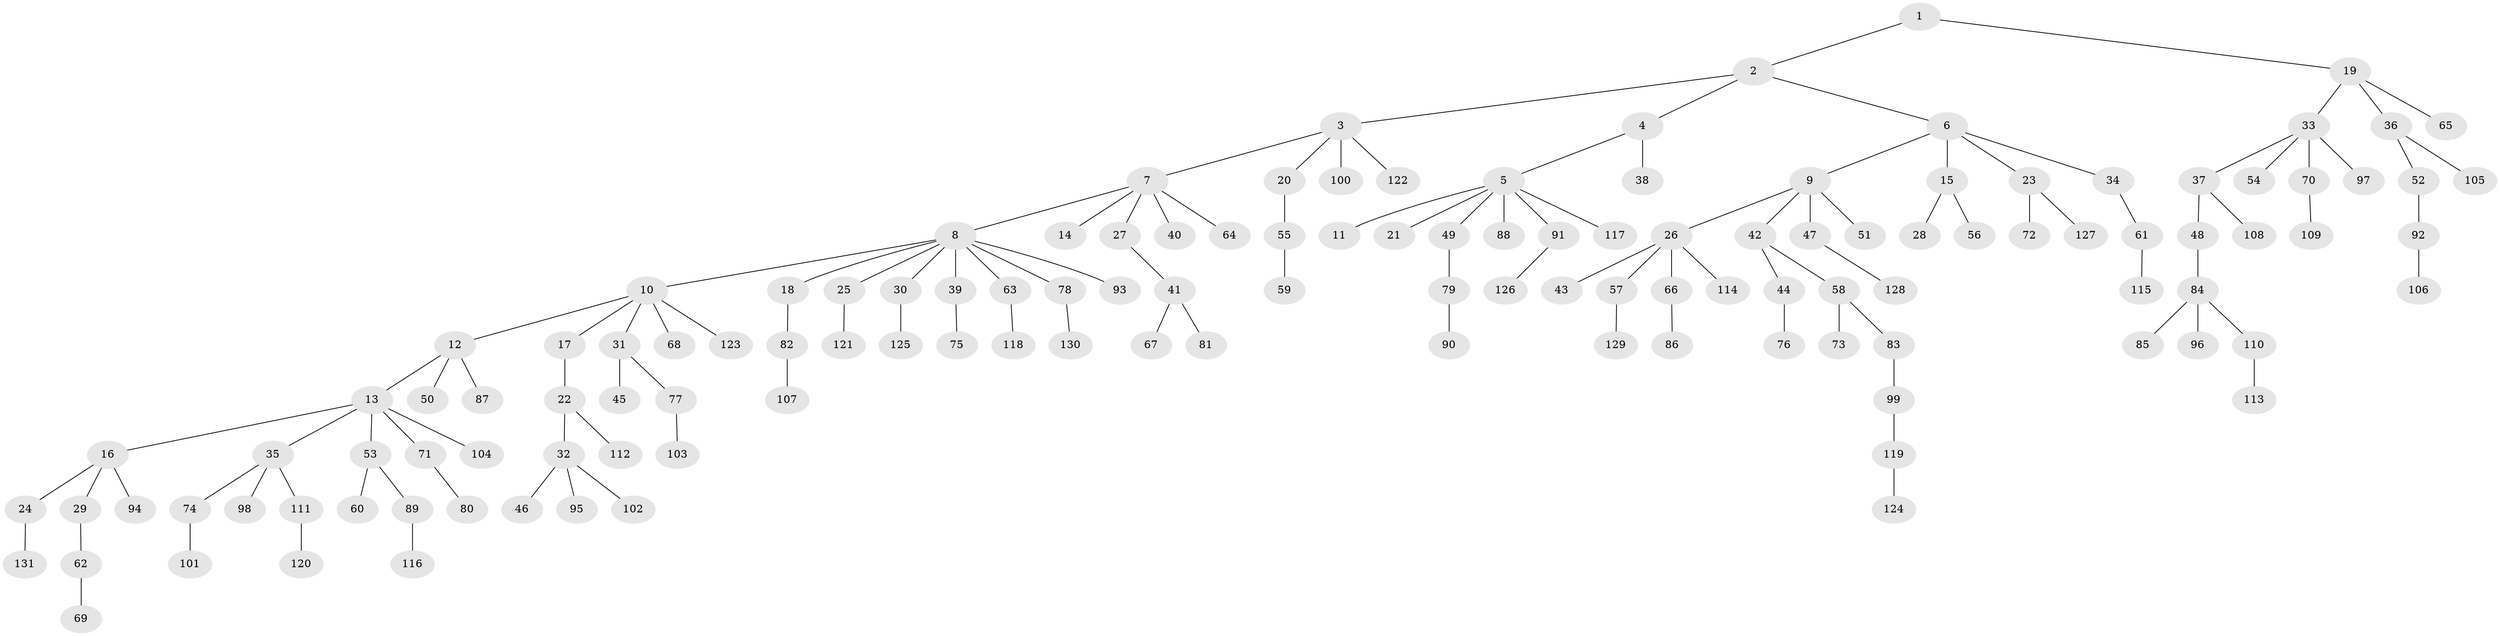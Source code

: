 // coarse degree distribution, {4: 0.0449438202247191, 2: 0.16853932584269662, 6: 0.0449438202247191, 13: 0.011235955056179775, 5: 0.011235955056179775, 1: 0.6067415730337079, 3: 0.10112359550561797, 7: 0.011235955056179775}
// Generated by graph-tools (version 1.1) at 2025/42/03/06/25 10:42:03]
// undirected, 131 vertices, 130 edges
graph export_dot {
graph [start="1"]
  node [color=gray90,style=filled];
  1;
  2;
  3;
  4;
  5;
  6;
  7;
  8;
  9;
  10;
  11;
  12;
  13;
  14;
  15;
  16;
  17;
  18;
  19;
  20;
  21;
  22;
  23;
  24;
  25;
  26;
  27;
  28;
  29;
  30;
  31;
  32;
  33;
  34;
  35;
  36;
  37;
  38;
  39;
  40;
  41;
  42;
  43;
  44;
  45;
  46;
  47;
  48;
  49;
  50;
  51;
  52;
  53;
  54;
  55;
  56;
  57;
  58;
  59;
  60;
  61;
  62;
  63;
  64;
  65;
  66;
  67;
  68;
  69;
  70;
  71;
  72;
  73;
  74;
  75;
  76;
  77;
  78;
  79;
  80;
  81;
  82;
  83;
  84;
  85;
  86;
  87;
  88;
  89;
  90;
  91;
  92;
  93;
  94;
  95;
  96;
  97;
  98;
  99;
  100;
  101;
  102;
  103;
  104;
  105;
  106;
  107;
  108;
  109;
  110;
  111;
  112;
  113;
  114;
  115;
  116;
  117;
  118;
  119;
  120;
  121;
  122;
  123;
  124;
  125;
  126;
  127;
  128;
  129;
  130;
  131;
  1 -- 2;
  1 -- 19;
  2 -- 3;
  2 -- 4;
  2 -- 6;
  3 -- 7;
  3 -- 20;
  3 -- 100;
  3 -- 122;
  4 -- 5;
  4 -- 38;
  5 -- 11;
  5 -- 21;
  5 -- 49;
  5 -- 88;
  5 -- 91;
  5 -- 117;
  6 -- 9;
  6 -- 15;
  6 -- 23;
  6 -- 34;
  7 -- 8;
  7 -- 14;
  7 -- 27;
  7 -- 40;
  7 -- 64;
  8 -- 10;
  8 -- 18;
  8 -- 25;
  8 -- 30;
  8 -- 39;
  8 -- 63;
  8 -- 78;
  8 -- 93;
  9 -- 26;
  9 -- 42;
  9 -- 47;
  9 -- 51;
  10 -- 12;
  10 -- 17;
  10 -- 31;
  10 -- 68;
  10 -- 123;
  12 -- 13;
  12 -- 50;
  12 -- 87;
  13 -- 16;
  13 -- 35;
  13 -- 53;
  13 -- 71;
  13 -- 104;
  15 -- 28;
  15 -- 56;
  16 -- 24;
  16 -- 29;
  16 -- 94;
  17 -- 22;
  18 -- 82;
  19 -- 33;
  19 -- 36;
  19 -- 65;
  20 -- 55;
  22 -- 32;
  22 -- 112;
  23 -- 72;
  23 -- 127;
  24 -- 131;
  25 -- 121;
  26 -- 43;
  26 -- 57;
  26 -- 66;
  26 -- 114;
  27 -- 41;
  29 -- 62;
  30 -- 125;
  31 -- 45;
  31 -- 77;
  32 -- 46;
  32 -- 95;
  32 -- 102;
  33 -- 37;
  33 -- 54;
  33 -- 70;
  33 -- 97;
  34 -- 61;
  35 -- 74;
  35 -- 98;
  35 -- 111;
  36 -- 52;
  36 -- 105;
  37 -- 48;
  37 -- 108;
  39 -- 75;
  41 -- 67;
  41 -- 81;
  42 -- 44;
  42 -- 58;
  44 -- 76;
  47 -- 128;
  48 -- 84;
  49 -- 79;
  52 -- 92;
  53 -- 60;
  53 -- 89;
  55 -- 59;
  57 -- 129;
  58 -- 73;
  58 -- 83;
  61 -- 115;
  62 -- 69;
  63 -- 118;
  66 -- 86;
  70 -- 109;
  71 -- 80;
  74 -- 101;
  77 -- 103;
  78 -- 130;
  79 -- 90;
  82 -- 107;
  83 -- 99;
  84 -- 85;
  84 -- 96;
  84 -- 110;
  89 -- 116;
  91 -- 126;
  92 -- 106;
  99 -- 119;
  110 -- 113;
  111 -- 120;
  119 -- 124;
}
